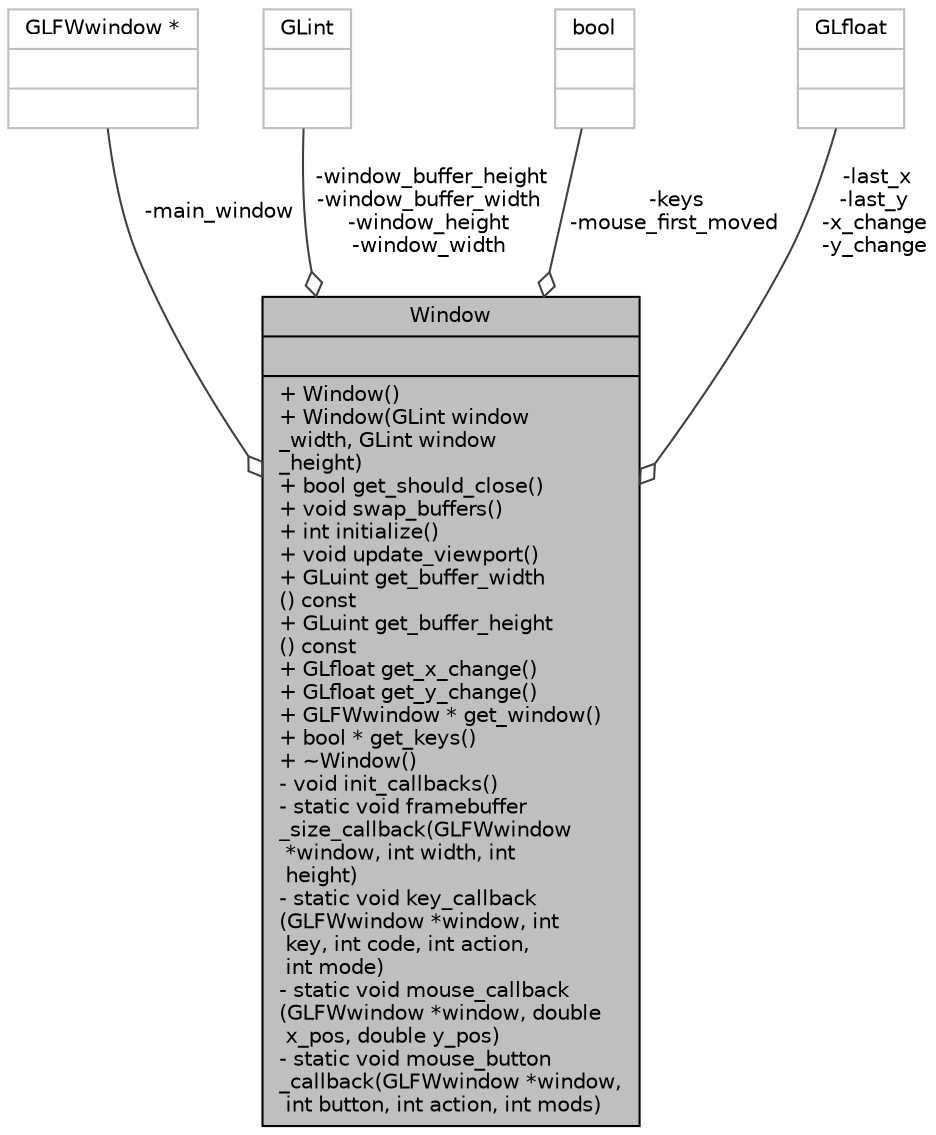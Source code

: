 digraph "Window"
{
 // INTERACTIVE_SVG=YES
 // LATEX_PDF_SIZE
  bgcolor="transparent";
  edge [fontname="Helvetica",fontsize="10",labelfontname="Helvetica",labelfontsize="10"];
  node [fontname="Helvetica",fontsize="10",shape=record];
  Node1 [label="{Window\n||+  Window()\l+  Window(GLint window\l_width, GLint window\l_height)\l+ bool get_should_close()\l+ void swap_buffers()\l+ int initialize()\l+ void update_viewport()\l+ GLuint get_buffer_width\l() const\l+ GLuint get_buffer_height\l() const\l+ GLfloat get_x_change()\l+ GLfloat get_y_change()\l+ GLFWwindow * get_window()\l+ bool * get_keys()\l+  ~Window()\l- void init_callbacks()\l- static void framebuffer\l_size_callback(GLFWwindow\l *window, int width, int\l height)\l- static void key_callback\l(GLFWwindow *window, int\l key, int code, int action,\l int mode)\l- static void mouse_callback\l(GLFWwindow *window, double\l x_pos, double y_pos)\l- static void mouse_button\l_callback(GLFWwindow *window,\l int button, int action, int mods)\l}",height=0.2,width=0.4,color="black", fillcolor="grey75", style="filled", fontcolor="black",tooltip=" "];
  Node2 -> Node1 [color="grey25",fontsize="10",style="solid",label=" -main_window" ,arrowhead="odiamond",fontname="Helvetica"];
  Node2 [label="{GLFWwindow *\n||}",height=0.2,width=0.4,color="grey75",tooltip=" "];
  Node3 -> Node1 [color="grey25",fontsize="10",style="solid",label=" -window_buffer_height\n-window_buffer_width\n-window_height\n-window_width" ,arrowhead="odiamond",fontname="Helvetica"];
  Node3 [label="{GLint\n||}",height=0.2,width=0.4,color="grey75",tooltip=" "];
  Node4 -> Node1 [color="grey25",fontsize="10",style="solid",label=" -keys\n-mouse_first_moved" ,arrowhead="odiamond",fontname="Helvetica"];
  Node4 [label="{bool\n||}",height=0.2,width=0.4,color="grey75",tooltip=" "];
  Node5 -> Node1 [color="grey25",fontsize="10",style="solid",label=" -last_x\n-last_y\n-x_change\n-y_change" ,arrowhead="odiamond",fontname="Helvetica"];
  Node5 [label="{GLfloat\n||}",height=0.2,width=0.4,color="grey75",tooltip=" "];
}
